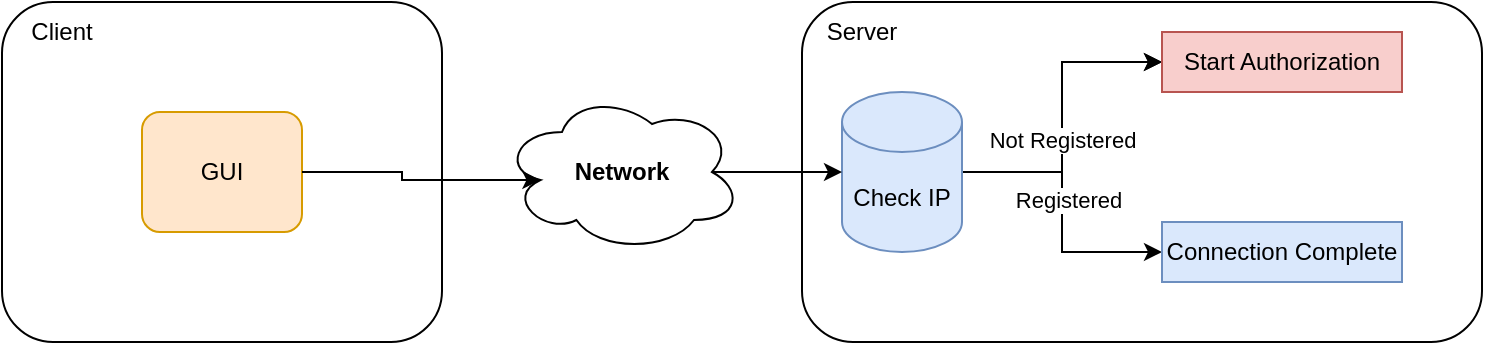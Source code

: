 <mxfile version="24.0.8" type="device">
  <diagram name="Page-1" id="gqRWQc0E1wpKkJzFoLSZ">
    <mxGraphModel dx="1050" dy="522" grid="1" gridSize="10" guides="1" tooltips="1" connect="1" arrows="1" fold="1" page="1" pageScale="1" pageWidth="1100" pageHeight="850" math="0" shadow="0">
      <root>
        <mxCell id="0" />
        <mxCell id="1" parent="0" />
        <mxCell id="yVelaC6Cv6p8FeWS8iD5-1" value="" style="rounded=1;whiteSpace=wrap;html=1;" vertex="1" parent="1">
          <mxGeometry x="220" y="170" width="220" height="170" as="geometry" />
        </mxCell>
        <mxCell id="yVelaC6Cv6p8FeWS8iD5-2" value="" style="rounded=1;whiteSpace=wrap;html=1;" vertex="1" parent="1">
          <mxGeometry x="620" y="170" width="340" height="170" as="geometry" />
        </mxCell>
        <mxCell id="yVelaC6Cv6p8FeWS8iD5-3" value="&lt;b&gt;Network&lt;/b&gt;" style="ellipse;shape=cloud;whiteSpace=wrap;html=1;" vertex="1" parent="1">
          <mxGeometry x="470" y="215" width="120" height="80" as="geometry" />
        </mxCell>
        <mxCell id="yVelaC6Cv6p8FeWS8iD5-6" value="GUI" style="rounded=1;whiteSpace=wrap;html=1;fillColor=#ffe6cc;strokeColor=#d79b00;" vertex="1" parent="1">
          <mxGeometry x="290" y="225" width="80" height="60" as="geometry" />
        </mxCell>
        <mxCell id="yVelaC6Cv6p8FeWS8iD5-14" style="edgeStyle=orthogonalEdgeStyle;rounded=0;orthogonalLoop=1;jettySize=auto;html=1;exitX=1;exitY=0.5;exitDx=0;exitDy=0;entryX=0.16;entryY=0.55;entryDx=0;entryDy=0;entryPerimeter=0;" edge="1" parent="1" source="yVelaC6Cv6p8FeWS8iD5-6" target="yVelaC6Cv6p8FeWS8iD5-3">
          <mxGeometry relative="1" as="geometry" />
        </mxCell>
        <mxCell id="yVelaC6Cv6p8FeWS8iD5-20" value="" style="edgeStyle=orthogonalEdgeStyle;rounded=0;orthogonalLoop=1;jettySize=auto;html=1;" edge="1" parent="1" source="yVelaC6Cv6p8FeWS8iD5-16" target="yVelaC6Cv6p8FeWS8iD5-19">
          <mxGeometry relative="1" as="geometry" />
        </mxCell>
        <mxCell id="yVelaC6Cv6p8FeWS8iD5-21" value="" style="edgeStyle=orthogonalEdgeStyle;rounded=0;orthogonalLoop=1;jettySize=auto;html=1;" edge="1" parent="1" source="yVelaC6Cv6p8FeWS8iD5-16" target="yVelaC6Cv6p8FeWS8iD5-19">
          <mxGeometry relative="1" as="geometry" />
        </mxCell>
        <mxCell id="yVelaC6Cv6p8FeWS8iD5-23" value="Not Registered" style="edgeLabel;html=1;align=center;verticalAlign=middle;resizable=0;points=[];" vertex="1" connectable="0" parent="yVelaC6Cv6p8FeWS8iD5-21">
          <mxGeometry x="-0.141" relative="1" as="geometry">
            <mxPoint as="offset" />
          </mxGeometry>
        </mxCell>
        <mxCell id="yVelaC6Cv6p8FeWS8iD5-27" style="edgeStyle=orthogonalEdgeStyle;rounded=0;orthogonalLoop=1;jettySize=auto;html=1;exitX=1;exitY=0.5;exitDx=0;exitDy=0;exitPerimeter=0;" edge="1" parent="1" source="yVelaC6Cv6p8FeWS8iD5-16" target="yVelaC6Cv6p8FeWS8iD5-26">
          <mxGeometry relative="1" as="geometry" />
        </mxCell>
        <mxCell id="yVelaC6Cv6p8FeWS8iD5-29" value="Text" style="edgeLabel;html=1;align=center;verticalAlign=middle;resizable=0;points=[];" vertex="1" connectable="0" parent="yVelaC6Cv6p8FeWS8iD5-27">
          <mxGeometry x="-0.095" relative="1" as="geometry">
            <mxPoint as="offset" />
          </mxGeometry>
        </mxCell>
        <mxCell id="yVelaC6Cv6p8FeWS8iD5-30" value="Registered" style="edgeLabel;html=1;align=center;verticalAlign=middle;resizable=0;points=[];" vertex="1" connectable="0" parent="yVelaC6Cv6p8FeWS8iD5-27">
          <mxGeometry x="-0.095" y="3" relative="1" as="geometry">
            <mxPoint as="offset" />
          </mxGeometry>
        </mxCell>
        <mxCell id="yVelaC6Cv6p8FeWS8iD5-16" value="Check IP" style="shape=cylinder3;whiteSpace=wrap;html=1;boundedLbl=1;backgroundOutline=1;size=15;fillColor=#dae8fc;strokeColor=#6c8ebf;" vertex="1" parent="1">
          <mxGeometry x="640" y="215" width="60" height="80" as="geometry" />
        </mxCell>
        <mxCell id="yVelaC6Cv6p8FeWS8iD5-17" style="edgeStyle=orthogonalEdgeStyle;rounded=0;orthogonalLoop=1;jettySize=auto;html=1;exitX=0.875;exitY=0.5;exitDx=0;exitDy=0;exitPerimeter=0;entryX=0;entryY=0.5;entryDx=0;entryDy=0;entryPerimeter=0;" edge="1" parent="1" source="yVelaC6Cv6p8FeWS8iD5-3" target="yVelaC6Cv6p8FeWS8iD5-16">
          <mxGeometry relative="1" as="geometry" />
        </mxCell>
        <mxCell id="yVelaC6Cv6p8FeWS8iD5-19" value="Start Authorization" style="whiteSpace=wrap;html=1;fillColor=#f8cecc;strokeColor=#b85450;" vertex="1" parent="1">
          <mxGeometry x="800" y="185" width="120" height="30" as="geometry" />
        </mxCell>
        <mxCell id="yVelaC6Cv6p8FeWS8iD5-26" value="Connection Complete" style="whiteSpace=wrap;html=1;fillColor=#dae8fc;strokeColor=#6c8ebf;" vertex="1" parent="1">
          <mxGeometry x="800" y="280" width="120" height="30" as="geometry" />
        </mxCell>
        <mxCell id="yVelaC6Cv6p8FeWS8iD5-31" value="Client" style="text;html=1;align=center;verticalAlign=middle;whiteSpace=wrap;rounded=0;" vertex="1" parent="1">
          <mxGeometry x="220" y="170" width="60" height="30" as="geometry" />
        </mxCell>
        <mxCell id="yVelaC6Cv6p8FeWS8iD5-32" value="Server" style="text;html=1;align=center;verticalAlign=middle;whiteSpace=wrap;rounded=0;" vertex="1" parent="1">
          <mxGeometry x="620" y="170" width="60" height="30" as="geometry" />
        </mxCell>
      </root>
    </mxGraphModel>
  </diagram>
</mxfile>

